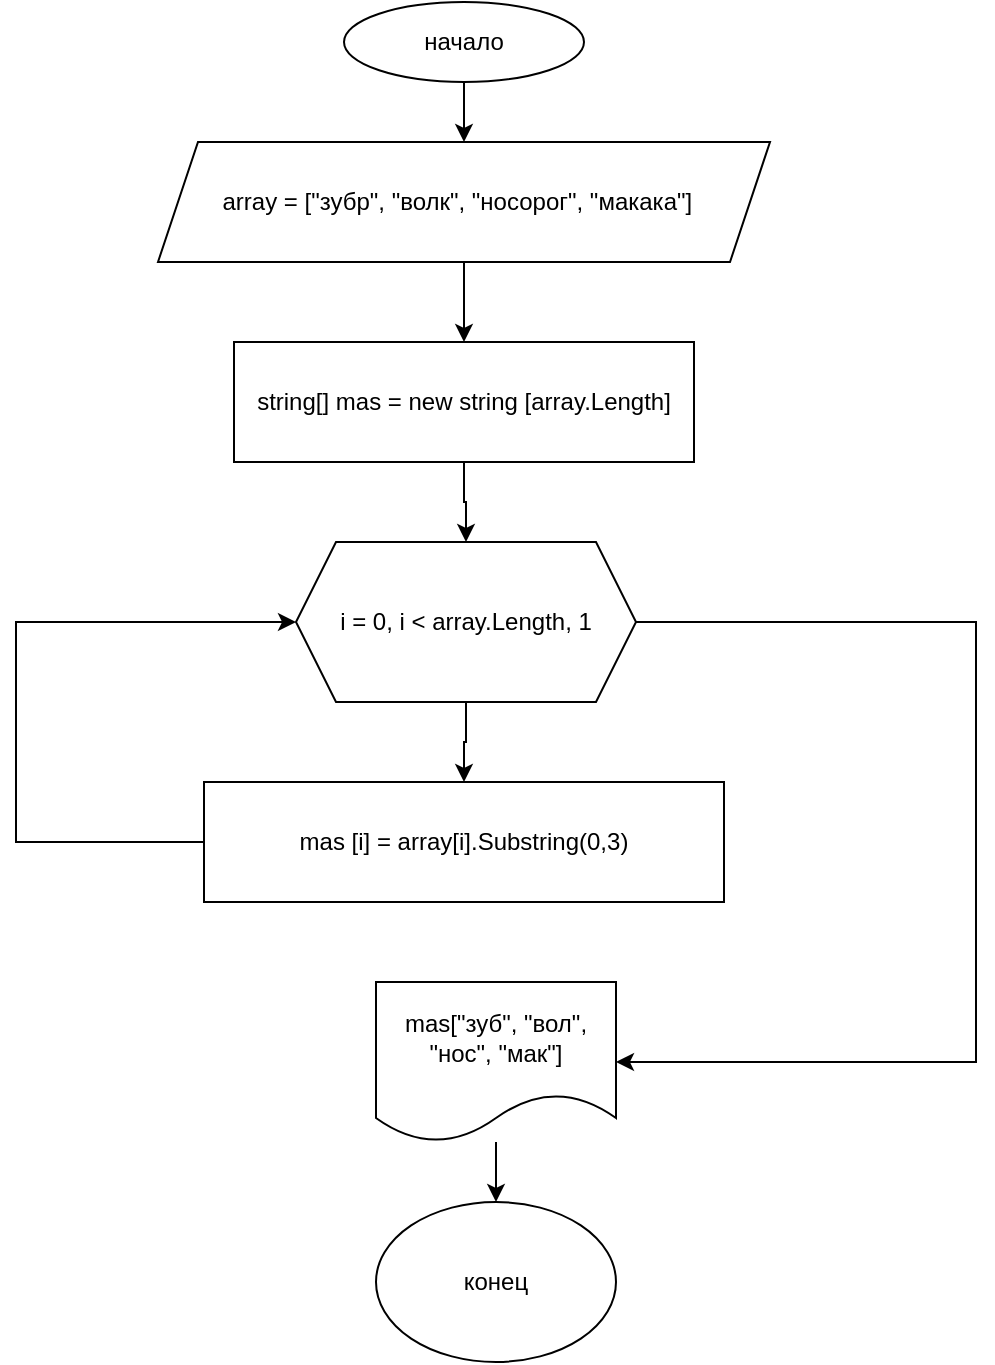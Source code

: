 <mxfile version="21.0.10" type="device"><diagram name="Страница 1" id="b_QGO6LjgL0Ml7GVzIyy"><mxGraphModel dx="1314" dy="586" grid="1" gridSize="10" guides="1" tooltips="1" connect="1" arrows="1" fold="1" page="1" pageScale="1" pageWidth="827" pageHeight="1169" math="0" shadow="0"><root><mxCell id="0"/><mxCell id="1" parent="0"/><mxCell id="GrglmLR9gbXyxXkX3L1x-3" value="" style="edgeStyle=orthogonalEdgeStyle;rounded=0;orthogonalLoop=1;jettySize=auto;html=1;" edge="1" parent="1" source="GrglmLR9gbXyxXkX3L1x-1" target="GrglmLR9gbXyxXkX3L1x-2"><mxGeometry relative="1" as="geometry"/></mxCell><mxCell id="GrglmLR9gbXyxXkX3L1x-1" value="начало" style="ellipse;whiteSpace=wrap;html=1;" vertex="1" parent="1"><mxGeometry x="354" y="20" width="120" height="40" as="geometry"/></mxCell><mxCell id="GrglmLR9gbXyxXkX3L1x-6" value="" style="edgeStyle=orthogonalEdgeStyle;rounded=0;orthogonalLoop=1;jettySize=auto;html=1;" edge="1" parent="1" source="GrglmLR9gbXyxXkX3L1x-2" target="GrglmLR9gbXyxXkX3L1x-5"><mxGeometry relative="1" as="geometry"/></mxCell><mxCell id="GrglmLR9gbXyxXkX3L1x-2" value="array = [&quot;зубр&quot;, &quot;волк&quot;, &quot;носорог&quot;, &quot;макака&quot;]&amp;nbsp;&amp;nbsp;" style="shape=parallelogram;perimeter=parallelogramPerimeter;whiteSpace=wrap;html=1;fixedSize=1;" vertex="1" parent="1"><mxGeometry x="261" y="90" width="306" height="60" as="geometry"/></mxCell><mxCell id="GrglmLR9gbXyxXkX3L1x-4" style="edgeStyle=orthogonalEdgeStyle;rounded=0;orthogonalLoop=1;jettySize=auto;html=1;exitX=0.5;exitY=1;exitDx=0;exitDy=0;" edge="1" parent="1" source="GrglmLR9gbXyxXkX3L1x-2" target="GrglmLR9gbXyxXkX3L1x-2"><mxGeometry relative="1" as="geometry"/></mxCell><mxCell id="GrglmLR9gbXyxXkX3L1x-8" value="" style="edgeStyle=orthogonalEdgeStyle;rounded=0;orthogonalLoop=1;jettySize=auto;html=1;" edge="1" parent="1" source="GrglmLR9gbXyxXkX3L1x-5" target="GrglmLR9gbXyxXkX3L1x-7"><mxGeometry relative="1" as="geometry"/></mxCell><mxCell id="GrglmLR9gbXyxXkX3L1x-5" value="string[] mas = new string [array.Length]" style="rounded=0;whiteSpace=wrap;html=1;" vertex="1" parent="1"><mxGeometry x="299" y="190" width="230" height="60" as="geometry"/></mxCell><mxCell id="GrglmLR9gbXyxXkX3L1x-11" value="" style="edgeStyle=orthogonalEdgeStyle;rounded=0;orthogonalLoop=1;jettySize=auto;html=1;" edge="1" parent="1" source="GrglmLR9gbXyxXkX3L1x-7" target="GrglmLR9gbXyxXkX3L1x-10"><mxGeometry relative="1" as="geometry"/></mxCell><mxCell id="GrglmLR9gbXyxXkX3L1x-14" style="edgeStyle=orthogonalEdgeStyle;rounded=0;orthogonalLoop=1;jettySize=auto;html=1;" edge="1" parent="1" source="GrglmLR9gbXyxXkX3L1x-7" target="GrglmLR9gbXyxXkX3L1x-15"><mxGeometry relative="1" as="geometry"><mxPoint x="430" y="550" as="targetPoint"/><Array as="points"><mxPoint x="670" y="330"/><mxPoint x="670" y="550"/></Array></mxGeometry></mxCell><mxCell id="GrglmLR9gbXyxXkX3L1x-7" value="i = 0, i &amp;lt; array.Length, 1" style="shape=hexagon;perimeter=hexagonPerimeter2;whiteSpace=wrap;html=1;fixedSize=1;" vertex="1" parent="1"><mxGeometry x="330" y="290" width="170" height="80" as="geometry"/></mxCell><mxCell id="GrglmLR9gbXyxXkX3L1x-13" style="edgeStyle=orthogonalEdgeStyle;rounded=0;orthogonalLoop=1;jettySize=auto;html=1;entryX=0;entryY=0.5;entryDx=0;entryDy=0;" edge="1" parent="1" source="GrglmLR9gbXyxXkX3L1x-10" target="GrglmLR9gbXyxXkX3L1x-7"><mxGeometry relative="1" as="geometry"><mxPoint x="180" y="370" as="targetPoint"/><Array as="points"><mxPoint x="190" y="440"/><mxPoint x="190" y="330"/></Array></mxGeometry></mxCell><mxCell id="GrglmLR9gbXyxXkX3L1x-10" value="mas [i] = array[i].Substring(0,3)" style="rounded=0;whiteSpace=wrap;html=1;" vertex="1" parent="1"><mxGeometry x="284" y="410" width="260" height="60" as="geometry"/></mxCell><mxCell id="GrglmLR9gbXyxXkX3L1x-16" style="edgeStyle=orthogonalEdgeStyle;rounded=0;orthogonalLoop=1;jettySize=auto;html=1;" edge="1" parent="1" source="GrglmLR9gbXyxXkX3L1x-15" target="GrglmLR9gbXyxXkX3L1x-17"><mxGeometry relative="1" as="geometry"><mxPoint x="430" y="660" as="targetPoint"/></mxGeometry></mxCell><mxCell id="GrglmLR9gbXyxXkX3L1x-15" value="mas[&quot;зуб&quot;, &quot;вол&quot;, &quot;нос&quot;, &quot;мак&quot;]" style="shape=document;whiteSpace=wrap;html=1;boundedLbl=1;" vertex="1" parent="1"><mxGeometry x="370" y="510" width="120" height="80" as="geometry"/></mxCell><mxCell id="GrglmLR9gbXyxXkX3L1x-17" value="конец" style="ellipse;whiteSpace=wrap;html=1;" vertex="1" parent="1"><mxGeometry x="370" y="620" width="120" height="80" as="geometry"/></mxCell></root></mxGraphModel></diagram></mxfile>